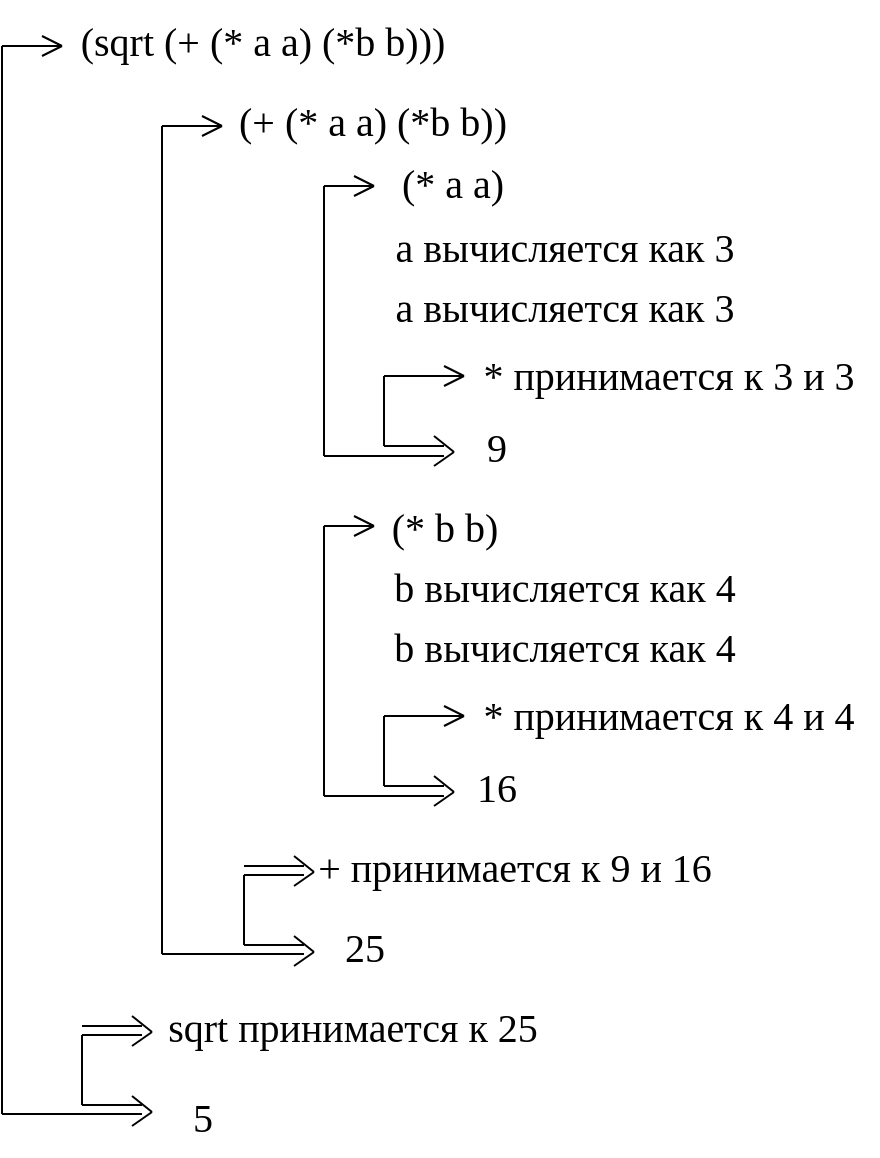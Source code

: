 <mxfile version="20.8.23" type="device"><diagram name="Trang-1" id="y1jrj0LnUMOZk9FJ4nMa"><mxGraphModel dx="1143" dy="670" grid="1" gridSize="10" guides="1" tooltips="1" connect="1" arrows="1" fold="1" page="1" pageScale="1" pageWidth="827" pageHeight="1169" math="0" shadow="0"><root><mxCell id="0"/><mxCell id="1" parent="0"/><mxCell id="nlL6fIacbBv9Zeu_NhoR-1" value="" style="endArrow=none;html=1;rounded=0;fontFamily=Times New Roman;fontSize=20;" edge="1" parent="1"><mxGeometry width="50" height="50" relative="1" as="geometry"><mxPoint x="110" y="80" as="sourcePoint"/><mxPoint x="100" y="85" as="targetPoint"/></mxGeometry></mxCell><mxCell id="nlL6fIacbBv9Zeu_NhoR-2" value="" style="endArrow=none;html=1;rounded=0;" edge="1" parent="1"><mxGeometry width="50" height="50" relative="1" as="geometry"><mxPoint x="80" y="614" as="sourcePoint"/><mxPoint x="80" y="80" as="targetPoint"/></mxGeometry></mxCell><mxCell id="nlL6fIacbBv9Zeu_NhoR-3" value="&lt;font face=&quot;Times New Roman&quot; style=&quot;font-size: 20px;&quot;&gt;(sqrt (+ (* a a) (*b b)))&lt;/font&gt;" style="text;html=1;align=center;verticalAlign=middle;resizable=0;points=[];autosize=1;strokeColor=none;fillColor=none;" vertex="1" parent="1"><mxGeometry x="105" y="57" width="210" height="40" as="geometry"/></mxCell><mxCell id="nlL6fIacbBv9Zeu_NhoR-4" value="a вычисляется как 3" style="text;html=1;align=center;verticalAlign=middle;resizable=0;points=[];autosize=1;strokeColor=none;fillColor=none;fontSize=20;fontFamily=Times New Roman;" vertex="1" parent="1"><mxGeometry x="266" y="160" width="190" height="40" as="geometry"/></mxCell><mxCell id="nlL6fIacbBv9Zeu_NhoR-5" value="9" style="text;html=1;align=center;verticalAlign=middle;resizable=0;points=[];autosize=1;strokeColor=none;fillColor=none;fontSize=20;fontFamily=Times New Roman;" vertex="1" parent="1"><mxGeometry x="312" y="260" width="30" height="40" as="geometry"/></mxCell><mxCell id="nlL6fIacbBv9Zeu_NhoR-8" value="(* a a)" style="text;html=1;align=center;verticalAlign=middle;resizable=0;points=[];autosize=1;strokeColor=none;fillColor=none;fontSize=20;fontFamily=Times New Roman;" vertex="1" parent="1"><mxGeometry x="270" y="128" width="70" height="40" as="geometry"/></mxCell><mxCell id="nlL6fIacbBv9Zeu_NhoR-9" value="* принимается к 3 и 3" style="text;html=1;align=center;verticalAlign=middle;resizable=0;points=[];autosize=1;strokeColor=none;fillColor=none;fontSize=20;fontFamily=Times New Roman;" vertex="1" parent="1"><mxGeometry x="308" y="224" width="210" height="40" as="geometry"/></mxCell><mxCell id="nlL6fIacbBv9Zeu_NhoR-11" value="" style="endArrow=none;html=1;rounded=0;fontFamily=Times New Roman;fontSize=20;" edge="1" parent="1"><mxGeometry width="50" height="50" relative="1" as="geometry"><mxPoint x="241" y="285" as="sourcePoint"/><mxPoint x="241" y="150" as="targetPoint"/></mxGeometry></mxCell><mxCell id="nlL6fIacbBv9Zeu_NhoR-12" value="" style="endArrow=none;html=1;rounded=0;fontFamily=Times New Roman;fontSize=20;" edge="1" parent="1"><mxGeometry width="50" height="50" relative="1" as="geometry"><mxPoint x="271" y="280" as="sourcePoint"/><mxPoint x="271" y="245" as="targetPoint"/></mxGeometry></mxCell><mxCell id="nlL6fIacbBv9Zeu_NhoR-13" value="" style="endArrow=none;html=1;rounded=0;fontFamily=Times New Roman;fontSize=20;" edge="1" parent="1"><mxGeometry width="50" height="50" relative="1" as="geometry"><mxPoint x="271" y="280" as="sourcePoint"/><mxPoint x="301" y="280" as="targetPoint"/></mxGeometry></mxCell><mxCell id="nlL6fIacbBv9Zeu_NhoR-14" value="" style="endArrow=none;html=1;rounded=0;fontFamily=Times New Roman;fontSize=20;" edge="1" parent="1"><mxGeometry width="50" height="50" relative="1" as="geometry"><mxPoint x="241" y="285" as="sourcePoint"/><mxPoint x="301" y="285" as="targetPoint"/></mxGeometry></mxCell><mxCell id="nlL6fIacbBv9Zeu_NhoR-15" value="" style="endArrow=none;html=1;rounded=0;fontFamily=Times New Roman;fontSize=20;" edge="1" parent="1"><mxGeometry width="50" height="50" relative="1" as="geometry"><mxPoint x="80" y="80" as="sourcePoint"/><mxPoint x="110" y="80" as="targetPoint"/></mxGeometry></mxCell><mxCell id="nlL6fIacbBv9Zeu_NhoR-16" value="" style="endArrow=none;html=1;rounded=0;fontFamily=Times New Roman;fontSize=20;" edge="1" parent="1"><mxGeometry width="50" height="50" relative="1" as="geometry"><mxPoint x="100" y="75" as="sourcePoint"/><mxPoint x="110" y="80" as="targetPoint"/></mxGeometry></mxCell><mxCell id="nlL6fIacbBv9Zeu_NhoR-17" value="" style="endArrow=none;html=1;rounded=0;fontFamily=Times New Roman;fontSize=20;" edge="1" parent="1"><mxGeometry width="50" height="50" relative="1" as="geometry"><mxPoint x="266" y="150" as="sourcePoint"/><mxPoint x="256" y="155" as="targetPoint"/></mxGeometry></mxCell><mxCell id="nlL6fIacbBv9Zeu_NhoR-18" value="" style="endArrow=none;html=1;rounded=0;fontFamily=Times New Roman;fontSize=20;" edge="1" parent="1"><mxGeometry width="50" height="50" relative="1" as="geometry"><mxPoint x="256" y="145" as="sourcePoint"/><mxPoint x="266" y="150" as="targetPoint"/></mxGeometry></mxCell><mxCell id="nlL6fIacbBv9Zeu_NhoR-19" value="" style="endArrow=none;html=1;rounded=0;fontFamily=Times New Roman;fontSize=20;" edge="1" parent="1"><mxGeometry width="50" height="50" relative="1" as="geometry"><mxPoint x="241" y="150" as="sourcePoint"/><mxPoint x="265" y="150" as="targetPoint"/></mxGeometry></mxCell><mxCell id="nlL6fIacbBv9Zeu_NhoR-20" value="" style="endArrow=none;html=1;rounded=0;fontFamily=Times New Roman;fontSize=20;" edge="1" parent="1"><mxGeometry width="50" height="50" relative="1" as="geometry"><mxPoint x="311" y="245" as="sourcePoint"/><mxPoint x="301" y="250" as="targetPoint"/></mxGeometry></mxCell><mxCell id="nlL6fIacbBv9Zeu_NhoR-21" value="" style="endArrow=none;html=1;rounded=0;fontFamily=Times New Roman;fontSize=20;" edge="1" parent="1"><mxGeometry width="50" height="50" relative="1" as="geometry"><mxPoint x="301" y="240" as="sourcePoint"/><mxPoint x="311" y="245" as="targetPoint"/></mxGeometry></mxCell><mxCell id="nlL6fIacbBv9Zeu_NhoR-22" value="" style="endArrow=none;html=1;rounded=0;fontFamily=Times New Roman;fontSize=20;" edge="1" parent="1"><mxGeometry width="50" height="50" relative="1" as="geometry"><mxPoint x="271" y="245" as="sourcePoint"/><mxPoint x="311" y="245" as="targetPoint"/></mxGeometry></mxCell><mxCell id="nlL6fIacbBv9Zeu_NhoR-23" value="" style="endArrow=none;html=1;rounded=0;fontFamily=Times New Roman;fontSize=20;" edge="1" parent="1"><mxGeometry width="50" height="50" relative="1" as="geometry"><mxPoint x="306" y="283" as="sourcePoint"/><mxPoint x="296" y="290" as="targetPoint"/></mxGeometry></mxCell><mxCell id="nlL6fIacbBv9Zeu_NhoR-24" value="" style="endArrow=none;html=1;rounded=0;fontFamily=Times New Roman;fontSize=20;" edge="1" parent="1"><mxGeometry width="50" height="50" relative="1" as="geometry"><mxPoint x="296" y="275" as="sourcePoint"/><mxPoint x="306" y="283" as="targetPoint"/></mxGeometry></mxCell><mxCell id="nlL6fIacbBv9Zeu_NhoR-35" value="(+ (* a a) (*b b))" style="text;html=1;align=center;verticalAlign=middle;resizable=0;points=[];autosize=1;strokeColor=none;fillColor=none;fontSize=20;fontFamily=Times New Roman;" vertex="1" parent="1"><mxGeometry x="185" y="97" width="160" height="40" as="geometry"/></mxCell><mxCell id="nlL6fIacbBv9Zeu_NhoR-36" value="" style="endArrow=none;html=1;rounded=0;fontFamily=Times New Roman;fontSize=20;" edge="1" parent="1"><mxGeometry width="50" height="50" relative="1" as="geometry"><mxPoint x="120" y="570" as="sourcePoint"/><mxPoint x="150" y="570" as="targetPoint"/></mxGeometry></mxCell><mxCell id="nlL6fIacbBv9Zeu_NhoR-37" value="" style="endArrow=none;html=1;rounded=0;fontFamily=Times New Roman;fontSize=20;" edge="1" parent="1"><mxGeometry width="50" height="50" relative="1" as="geometry"><mxPoint x="120" y="574.5" as="sourcePoint"/><mxPoint x="150" y="574.5" as="targetPoint"/></mxGeometry></mxCell><mxCell id="nlL6fIacbBv9Zeu_NhoR-38" value="" style="endArrow=none;html=1;rounded=0;fontFamily=Times New Roman;fontSize=20;" edge="1" parent="1"><mxGeometry width="50" height="50" relative="1" as="geometry"><mxPoint x="155" y="573" as="sourcePoint"/><mxPoint x="145" y="580" as="targetPoint"/></mxGeometry></mxCell><mxCell id="nlL6fIacbBv9Zeu_NhoR-39" value="" style="endArrow=none;html=1;rounded=0;fontFamily=Times New Roman;fontSize=20;" edge="1" parent="1"><mxGeometry width="50" height="50" relative="1" as="geometry"><mxPoint x="145" y="565" as="sourcePoint"/><mxPoint x="155" y="573" as="targetPoint"/></mxGeometry></mxCell><mxCell id="nlL6fIacbBv9Zeu_NhoR-40" value="" style="endArrow=none;html=1;rounded=0;fontFamily=Times New Roman;fontSize=20;" edge="1" parent="1"><mxGeometry width="50" height="50" relative="1" as="geometry"><mxPoint x="120" y="609.5" as="sourcePoint"/><mxPoint x="120" y="574.5" as="targetPoint"/></mxGeometry></mxCell><mxCell id="nlL6fIacbBv9Zeu_NhoR-41" value="" style="endArrow=none;html=1;rounded=0;fontFamily=Times New Roman;fontSize=20;" edge="1" parent="1"><mxGeometry width="50" height="50" relative="1" as="geometry"><mxPoint x="120" y="609.5" as="sourcePoint"/><mxPoint x="150" y="609.5" as="targetPoint"/></mxGeometry></mxCell><mxCell id="nlL6fIacbBv9Zeu_NhoR-42" value="" style="endArrow=none;html=1;rounded=0;fontFamily=Times New Roman;fontSize=20;" edge="1" parent="1"><mxGeometry width="50" height="50" relative="1" as="geometry"><mxPoint x="155" y="613" as="sourcePoint"/><mxPoint x="145" y="620" as="targetPoint"/></mxGeometry></mxCell><mxCell id="nlL6fIacbBv9Zeu_NhoR-43" value="" style="endArrow=none;html=1;rounded=0;fontFamily=Times New Roman;fontSize=20;" edge="1" parent="1"><mxGeometry width="50" height="50" relative="1" as="geometry"><mxPoint x="145" y="605" as="sourcePoint"/><mxPoint x="155" y="613" as="targetPoint"/></mxGeometry></mxCell><mxCell id="nlL6fIacbBv9Zeu_NhoR-44" value="" style="endArrow=none;html=1;rounded=0;fontFamily=Times New Roman;fontSize=20;" edge="1" parent="1"><mxGeometry width="50" height="50" relative="1" as="geometry"><mxPoint x="80" y="614" as="sourcePoint"/><mxPoint x="150" y="614" as="targetPoint"/></mxGeometry></mxCell><mxCell id="nlL6fIacbBv9Zeu_NhoR-45" value="5" style="text;html=1;align=center;verticalAlign=middle;resizable=0;points=[];autosize=1;strokeColor=none;fillColor=none;fontSize=20;fontFamily=Times New Roman;" vertex="1" parent="1"><mxGeometry x="165" y="595" width="30" height="40" as="geometry"/></mxCell><mxCell id="nlL6fIacbBv9Zeu_NhoR-46" value="sqrt принимается к 25" style="text;html=1;align=center;verticalAlign=middle;resizable=0;points=[];autosize=1;strokeColor=none;fillColor=none;fontSize=20;fontFamily=Times New Roman;" vertex="1" parent="1"><mxGeometry x="150" y="550" width="210" height="40" as="geometry"/></mxCell><mxCell id="nlL6fIacbBv9Zeu_NhoR-47" value="" style="endArrow=none;html=1;rounded=0;" edge="1" parent="1"><mxGeometry width="50" height="50" relative="1" as="geometry"><mxPoint x="160" y="534" as="sourcePoint"/><mxPoint x="160" y="120" as="targetPoint"/></mxGeometry></mxCell><mxCell id="nlL6fIacbBv9Zeu_NhoR-48" value="" style="endArrow=none;html=1;rounded=0;fontFamily=Times New Roman;fontSize=20;" edge="1" parent="1"><mxGeometry width="50" height="50" relative="1" as="geometry"><mxPoint x="190" y="120" as="sourcePoint"/><mxPoint x="180" y="125" as="targetPoint"/></mxGeometry></mxCell><mxCell id="nlL6fIacbBv9Zeu_NhoR-49" value="" style="endArrow=none;html=1;rounded=0;fontFamily=Times New Roman;fontSize=20;" edge="1" parent="1"><mxGeometry width="50" height="50" relative="1" as="geometry"><mxPoint x="160" y="120" as="sourcePoint"/><mxPoint x="190" y="120" as="targetPoint"/></mxGeometry></mxCell><mxCell id="nlL6fIacbBv9Zeu_NhoR-50" value="" style="endArrow=none;html=1;rounded=0;fontFamily=Times New Roman;fontSize=20;" edge="1" parent="1"><mxGeometry width="50" height="50" relative="1" as="geometry"><mxPoint x="180" y="115" as="sourcePoint"/><mxPoint x="190" y="120" as="targetPoint"/></mxGeometry></mxCell><mxCell id="nlL6fIacbBv9Zeu_NhoR-51" value="a вычисляется как 3" style="text;html=1;align=center;verticalAlign=middle;resizable=0;points=[];autosize=1;strokeColor=none;fillColor=none;fontSize=20;fontFamily=Times New Roman;" vertex="1" parent="1"><mxGeometry x="266" y="190" width="190" height="40" as="geometry"/></mxCell><mxCell id="nlL6fIacbBv9Zeu_NhoR-52" value="b вычисляется как 4" style="text;html=1;align=center;verticalAlign=middle;resizable=0;points=[];autosize=1;strokeColor=none;fillColor=none;fontSize=20;fontFamily=Times New Roman;" vertex="1" parent="1"><mxGeometry x="266" y="330" width="190" height="40" as="geometry"/></mxCell><mxCell id="nlL6fIacbBv9Zeu_NhoR-53" value="16" style="text;html=1;align=center;verticalAlign=middle;resizable=0;points=[];autosize=1;strokeColor=none;fillColor=none;fontSize=20;fontFamily=Times New Roman;" vertex="1" parent="1"><mxGeometry x="307" y="430" width="40" height="40" as="geometry"/></mxCell><mxCell id="nlL6fIacbBv9Zeu_NhoR-54" value="(* b b)" style="text;html=1;align=center;verticalAlign=middle;resizable=0;points=[];autosize=1;strokeColor=none;fillColor=none;fontSize=20;fontFamily=Times New Roman;" vertex="1" parent="1"><mxGeometry x="261" y="300" width="80" height="40" as="geometry"/></mxCell><mxCell id="nlL6fIacbBv9Zeu_NhoR-55" value="* принимается к 4 и 4" style="text;html=1;align=center;verticalAlign=middle;resizable=0;points=[];autosize=1;strokeColor=none;fillColor=none;fontSize=20;fontFamily=Times New Roman;" vertex="1" parent="1"><mxGeometry x="308" y="394" width="210" height="40" as="geometry"/></mxCell><mxCell id="nlL6fIacbBv9Zeu_NhoR-56" value="" style="endArrow=none;html=1;rounded=0;fontFamily=Times New Roman;fontSize=20;" edge="1" parent="1"><mxGeometry width="50" height="50" relative="1" as="geometry"><mxPoint x="241" y="455" as="sourcePoint"/><mxPoint x="241" y="320" as="targetPoint"/></mxGeometry></mxCell><mxCell id="nlL6fIacbBv9Zeu_NhoR-57" value="" style="endArrow=none;html=1;rounded=0;fontFamily=Times New Roman;fontSize=20;" edge="1" parent="1"><mxGeometry width="50" height="50" relative="1" as="geometry"><mxPoint x="271" y="450" as="sourcePoint"/><mxPoint x="271" y="415" as="targetPoint"/></mxGeometry></mxCell><mxCell id="nlL6fIacbBv9Zeu_NhoR-58" value="" style="endArrow=none;html=1;rounded=0;fontFamily=Times New Roman;fontSize=20;" edge="1" parent="1"><mxGeometry width="50" height="50" relative="1" as="geometry"><mxPoint x="271" y="450" as="sourcePoint"/><mxPoint x="301" y="450" as="targetPoint"/></mxGeometry></mxCell><mxCell id="nlL6fIacbBv9Zeu_NhoR-59" value="" style="endArrow=none;html=1;rounded=0;fontFamily=Times New Roman;fontSize=20;" edge="1" parent="1"><mxGeometry width="50" height="50" relative="1" as="geometry"><mxPoint x="241" y="455" as="sourcePoint"/><mxPoint x="301" y="455" as="targetPoint"/></mxGeometry></mxCell><mxCell id="nlL6fIacbBv9Zeu_NhoR-60" value="" style="endArrow=none;html=1;rounded=0;fontFamily=Times New Roman;fontSize=20;" edge="1" parent="1"><mxGeometry width="50" height="50" relative="1" as="geometry"><mxPoint x="266" y="320" as="sourcePoint"/><mxPoint x="256" y="325" as="targetPoint"/></mxGeometry></mxCell><mxCell id="nlL6fIacbBv9Zeu_NhoR-61" value="" style="endArrow=none;html=1;rounded=0;fontFamily=Times New Roman;fontSize=20;" edge="1" parent="1"><mxGeometry width="50" height="50" relative="1" as="geometry"><mxPoint x="256" y="315" as="sourcePoint"/><mxPoint x="266" y="320" as="targetPoint"/></mxGeometry></mxCell><mxCell id="nlL6fIacbBv9Zeu_NhoR-62" value="" style="endArrow=none;html=1;rounded=0;fontFamily=Times New Roman;fontSize=20;" edge="1" parent="1"><mxGeometry width="50" height="50" relative="1" as="geometry"><mxPoint x="241" y="320" as="sourcePoint"/><mxPoint x="265" y="320" as="targetPoint"/></mxGeometry></mxCell><mxCell id="nlL6fIacbBv9Zeu_NhoR-63" value="" style="endArrow=none;html=1;rounded=0;fontFamily=Times New Roman;fontSize=20;" edge="1" parent="1"><mxGeometry width="50" height="50" relative="1" as="geometry"><mxPoint x="311" y="415" as="sourcePoint"/><mxPoint x="301" y="420" as="targetPoint"/></mxGeometry></mxCell><mxCell id="nlL6fIacbBv9Zeu_NhoR-64" value="" style="endArrow=none;html=1;rounded=0;fontFamily=Times New Roman;fontSize=20;" edge="1" parent="1"><mxGeometry width="50" height="50" relative="1" as="geometry"><mxPoint x="301" y="410" as="sourcePoint"/><mxPoint x="311" y="415" as="targetPoint"/></mxGeometry></mxCell><mxCell id="nlL6fIacbBv9Zeu_NhoR-65" value="" style="endArrow=none;html=1;rounded=0;fontFamily=Times New Roman;fontSize=20;" edge="1" parent="1"><mxGeometry width="50" height="50" relative="1" as="geometry"><mxPoint x="271" y="415" as="sourcePoint"/><mxPoint x="311" y="415" as="targetPoint"/></mxGeometry></mxCell><mxCell id="nlL6fIacbBv9Zeu_NhoR-66" value="" style="endArrow=none;html=1;rounded=0;fontFamily=Times New Roman;fontSize=20;" edge="1" parent="1"><mxGeometry width="50" height="50" relative="1" as="geometry"><mxPoint x="306" y="453" as="sourcePoint"/><mxPoint x="296" y="460" as="targetPoint"/></mxGeometry></mxCell><mxCell id="nlL6fIacbBv9Zeu_NhoR-67" value="" style="endArrow=none;html=1;rounded=0;fontFamily=Times New Roman;fontSize=20;" edge="1" parent="1"><mxGeometry width="50" height="50" relative="1" as="geometry"><mxPoint x="296" y="445" as="sourcePoint"/><mxPoint x="306" y="453" as="targetPoint"/></mxGeometry></mxCell><mxCell id="nlL6fIacbBv9Zeu_NhoR-68" value="b вычисляется как 4" style="text;html=1;align=center;verticalAlign=middle;resizable=0;points=[];autosize=1;strokeColor=none;fillColor=none;fontSize=20;fontFamily=Times New Roman;" vertex="1" parent="1"><mxGeometry x="266" y="360" width="190" height="40" as="geometry"/></mxCell><mxCell id="nlL6fIacbBv9Zeu_NhoR-70" value="" style="endArrow=none;html=1;rounded=0;fontFamily=Times New Roman;fontSize=20;" edge="1" parent="1"><mxGeometry width="50" height="50" relative="1" as="geometry"><mxPoint x="201" y="490" as="sourcePoint"/><mxPoint x="231" y="490" as="targetPoint"/></mxGeometry></mxCell><mxCell id="nlL6fIacbBv9Zeu_NhoR-71" value="" style="endArrow=none;html=1;rounded=0;fontFamily=Times New Roman;fontSize=20;" edge="1" parent="1"><mxGeometry width="50" height="50" relative="1" as="geometry"><mxPoint x="201" y="494.5" as="sourcePoint"/><mxPoint x="231" y="494.5" as="targetPoint"/></mxGeometry></mxCell><mxCell id="nlL6fIacbBv9Zeu_NhoR-72" value="" style="endArrow=none;html=1;rounded=0;fontFamily=Times New Roman;fontSize=20;" edge="1" parent="1"><mxGeometry width="50" height="50" relative="1" as="geometry"><mxPoint x="236" y="493" as="sourcePoint"/><mxPoint x="226" y="500" as="targetPoint"/></mxGeometry></mxCell><mxCell id="nlL6fIacbBv9Zeu_NhoR-73" value="" style="endArrow=none;html=1;rounded=0;fontFamily=Times New Roman;fontSize=20;" edge="1" parent="1"><mxGeometry width="50" height="50" relative="1" as="geometry"><mxPoint x="226" y="485" as="sourcePoint"/><mxPoint x="236" y="493" as="targetPoint"/></mxGeometry></mxCell><mxCell id="nlL6fIacbBv9Zeu_NhoR-74" value="" style="endArrow=none;html=1;rounded=0;fontFamily=Times New Roman;fontSize=20;" edge="1" parent="1"><mxGeometry width="50" height="50" relative="1" as="geometry"><mxPoint x="201" y="529.5" as="sourcePoint"/><mxPoint x="201" y="494.5" as="targetPoint"/></mxGeometry></mxCell><mxCell id="nlL6fIacbBv9Zeu_NhoR-75" value="" style="endArrow=none;html=1;rounded=0;fontFamily=Times New Roman;fontSize=20;" edge="1" parent="1"><mxGeometry width="50" height="50" relative="1" as="geometry"><mxPoint x="201" y="529.5" as="sourcePoint"/><mxPoint x="231" y="529.5" as="targetPoint"/></mxGeometry></mxCell><mxCell id="nlL6fIacbBv9Zeu_NhoR-76" value="" style="endArrow=none;html=1;rounded=0;fontFamily=Times New Roman;fontSize=20;" edge="1" parent="1"><mxGeometry width="50" height="50" relative="1" as="geometry"><mxPoint x="236" y="533" as="sourcePoint"/><mxPoint x="226" y="540" as="targetPoint"/></mxGeometry></mxCell><mxCell id="nlL6fIacbBv9Zeu_NhoR-77" value="" style="endArrow=none;html=1;rounded=0;fontFamily=Times New Roman;fontSize=20;" edge="1" parent="1"><mxGeometry width="50" height="50" relative="1" as="geometry"><mxPoint x="226" y="525" as="sourcePoint"/><mxPoint x="236" y="533" as="targetPoint"/></mxGeometry></mxCell><mxCell id="nlL6fIacbBv9Zeu_NhoR-78" value="" style="endArrow=none;html=1;rounded=0;fontFamily=Times New Roman;fontSize=20;" edge="1" parent="1"><mxGeometry width="50" height="50" relative="1" as="geometry"><mxPoint x="160" y="534" as="sourcePoint"/><mxPoint x="231" y="534" as="targetPoint"/></mxGeometry></mxCell><mxCell id="nlL6fIacbBv9Zeu_NhoR-79" value="25" style="text;html=1;align=center;verticalAlign=middle;resizable=0;points=[];autosize=1;strokeColor=none;fillColor=none;fontSize=20;fontFamily=Times New Roman;" vertex="1" parent="1"><mxGeometry x="241" y="510" width="40" height="40" as="geometry"/></mxCell><mxCell id="nlL6fIacbBv9Zeu_NhoR-80" value="+ принимается к 9 и 16" style="text;html=1;align=center;verticalAlign=middle;resizable=0;points=[];autosize=1;strokeColor=none;fillColor=none;fontSize=20;fontFamily=Times New Roman;" vertex="1" parent="1"><mxGeometry x="226" y="470" width="220" height="40" as="geometry"/></mxCell></root></mxGraphModel></diagram></mxfile>